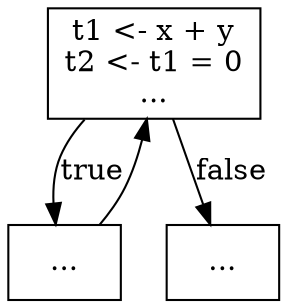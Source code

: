 digraph { 
block0 [label="t1 <- x + y\nt2 <- t1 = 0\n...", shape="rect"]; 
block1 [label="...", shape="rect"]; 
block2 [label="...", shape="rect"]; 
block0 -> block1 [label="true"]; 
block1 -> block0; 
block0 -> block2 [label="false"]; 
}